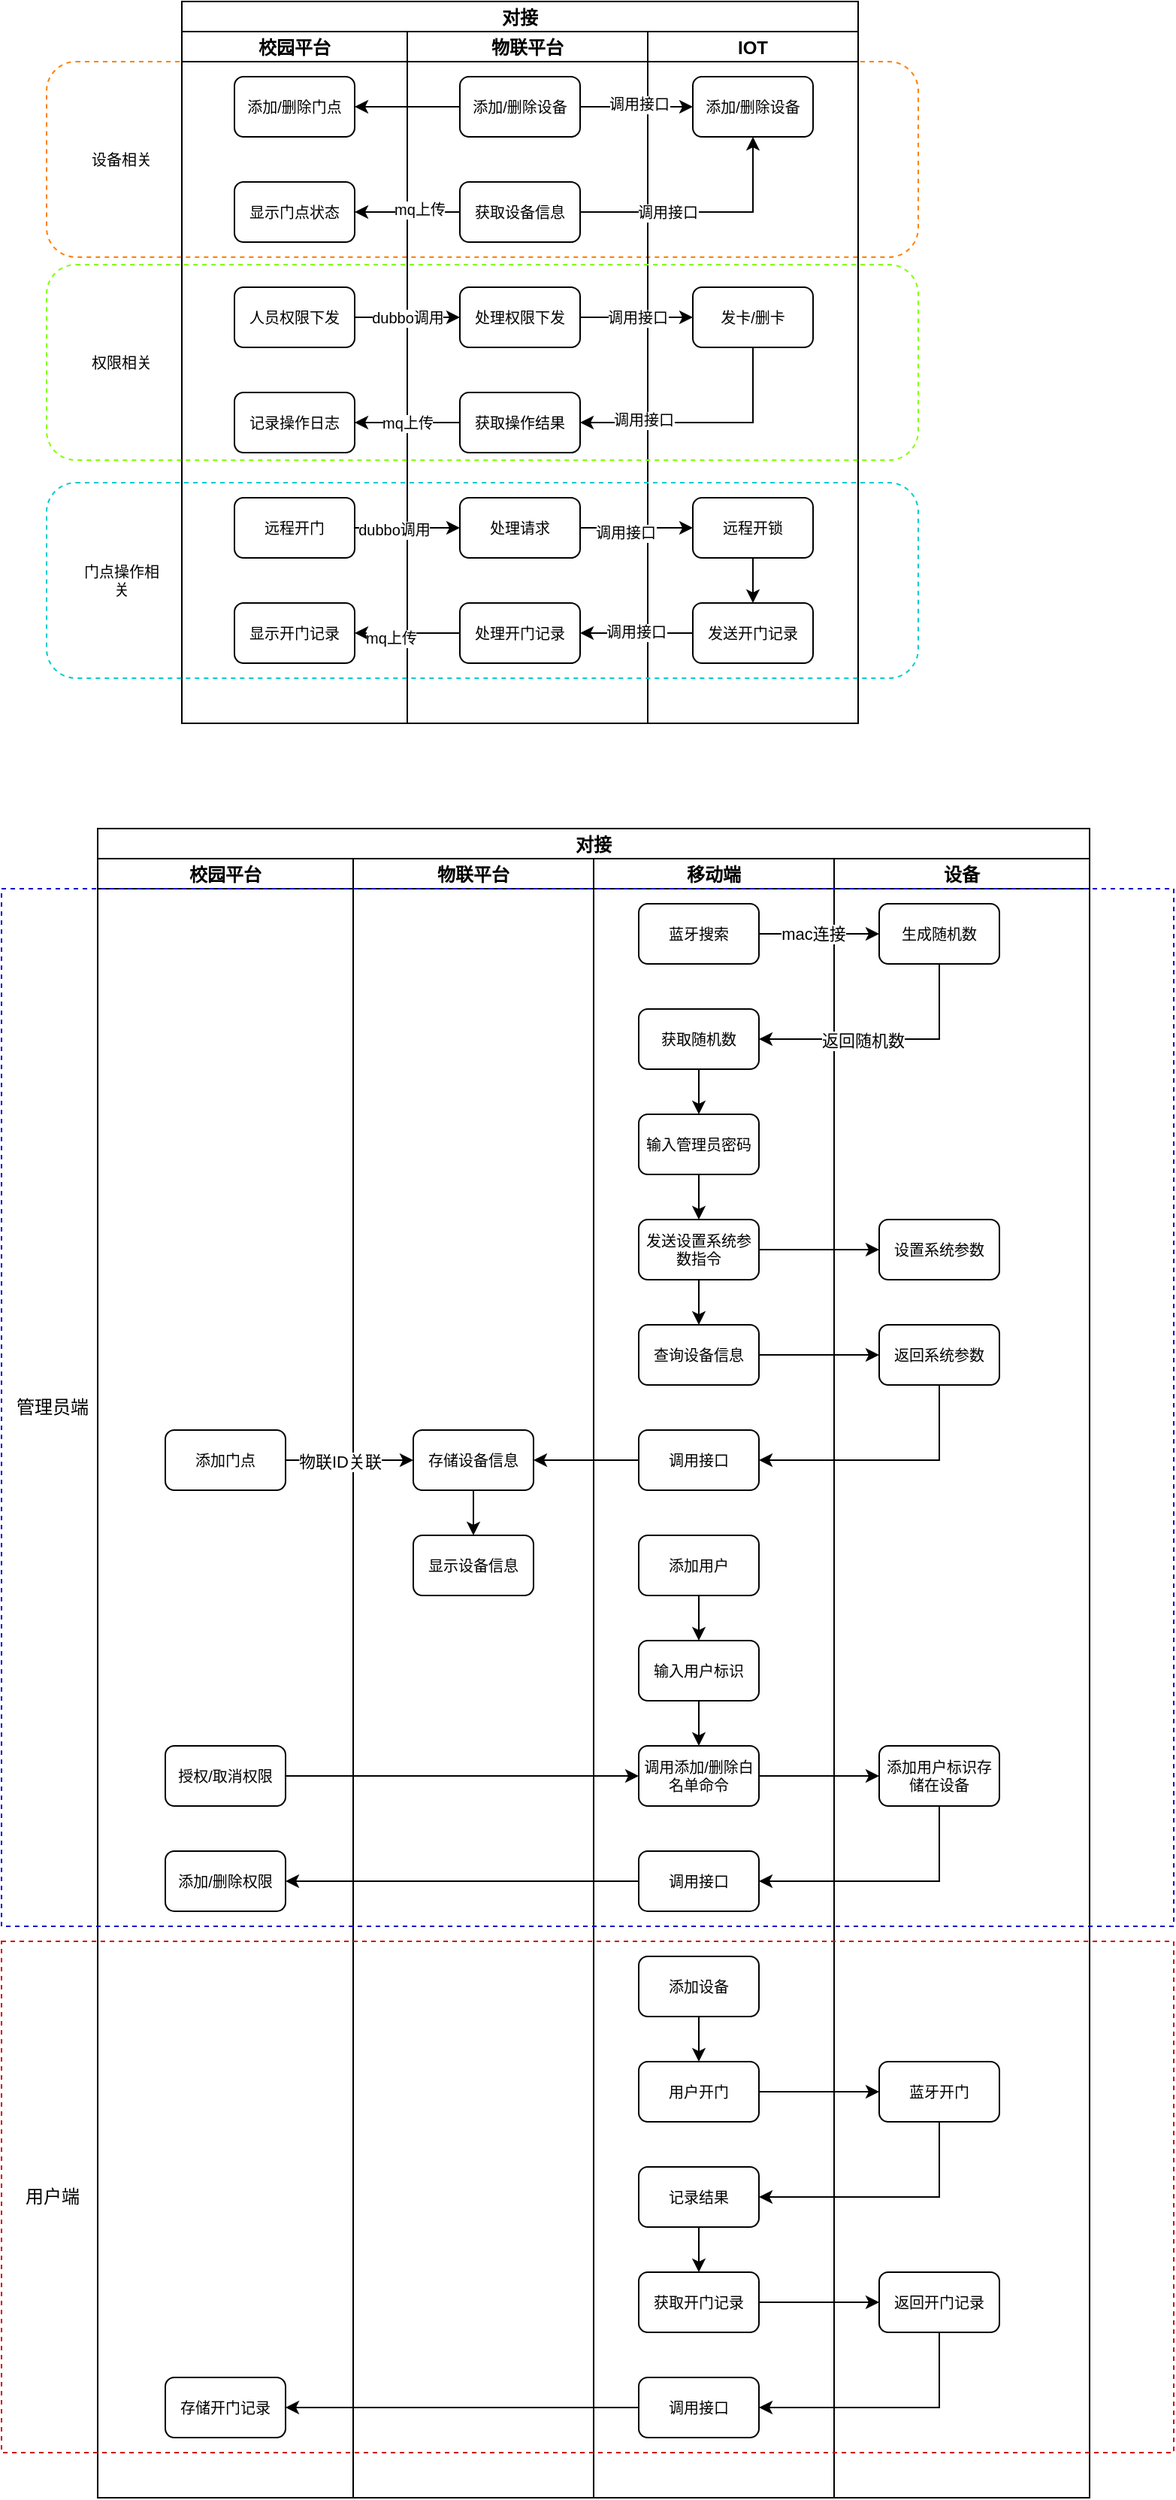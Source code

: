 <mxfile version="16.6.4" type="github">
  <diagram id="Wgt7MAFD5IZZLOoV18Yt" name="Page-1">
    <mxGraphModel dx="1234" dy="744" grid="1" gridSize="10" guides="1" tooltips="1" connect="1" arrows="1" fold="1" page="1" pageScale="1" pageWidth="827" pageHeight="1169" math="0" shadow="0">
      <root>
        <mxCell id="0" />
        <mxCell id="1" parent="0" />
        <mxCell id="qVb_nIM-iHo8m6FmIPxo-89" value="" style="rounded=1;whiteSpace=wrap;html=1;fontSize=10;fillColor=none;dashed=1;strokeColor=#FF8000;" parent="1" vertex="1">
          <mxGeometry x="50" y="60" width="580" height="130" as="geometry" />
        </mxCell>
        <mxCell id="qVb_nIM-iHo8m6FmIPxo-4" value="对接" style="swimlane;childLayout=stackLayout;resizeParent=1;resizeParentMax=0;startSize=20;" parent="1" vertex="1">
          <mxGeometry x="140" y="20" width="450" height="480" as="geometry" />
        </mxCell>
        <mxCell id="qVb_nIM-iHo8m6FmIPxo-5" value="校园平台" style="swimlane;startSize=20;" parent="qVb_nIM-iHo8m6FmIPxo-4" vertex="1">
          <mxGeometry y="20" width="150" height="460" as="geometry">
            <mxRectangle y="20" width="30" height="460" as="alternateBounds" />
          </mxGeometry>
        </mxCell>
        <mxCell id="qVb_nIM-iHo8m6FmIPxo-22" value="添加/删除门点" style="rounded=1;whiteSpace=wrap;html=1;fontSize=10;" parent="qVb_nIM-iHo8m6FmIPxo-5" vertex="1">
          <mxGeometry x="35" y="30" width="80" height="40" as="geometry" />
        </mxCell>
        <mxCell id="qVb_nIM-iHo8m6FmIPxo-24" value="显示门点状态" style="rounded=1;whiteSpace=wrap;html=1;fontSize=10;" parent="qVb_nIM-iHo8m6FmIPxo-5" vertex="1">
          <mxGeometry x="35" y="100" width="80" height="40" as="geometry" />
        </mxCell>
        <mxCell id="qVb_nIM-iHo8m6FmIPxo-30" value="人员权限下发" style="rounded=1;whiteSpace=wrap;html=1;fontSize=10;" parent="qVb_nIM-iHo8m6FmIPxo-5" vertex="1">
          <mxGeometry x="35" y="170" width="80" height="40" as="geometry" />
        </mxCell>
        <mxCell id="qVb_nIM-iHo8m6FmIPxo-42" value="记录操作日志" style="rounded=1;whiteSpace=wrap;html=1;fontSize=10;" parent="qVb_nIM-iHo8m6FmIPxo-5" vertex="1">
          <mxGeometry x="35" y="240" width="80" height="40" as="geometry" />
        </mxCell>
        <mxCell id="qVb_nIM-iHo8m6FmIPxo-44" value="远程开门" style="rounded=1;whiteSpace=wrap;html=1;fontSize=10;" parent="qVb_nIM-iHo8m6FmIPxo-5" vertex="1">
          <mxGeometry x="35" y="310" width="80" height="40" as="geometry" />
        </mxCell>
        <mxCell id="qVb_nIM-iHo8m6FmIPxo-81" value="显示开门记录" style="rounded=1;whiteSpace=wrap;html=1;fontSize=10;" parent="qVb_nIM-iHo8m6FmIPxo-5" vertex="1">
          <mxGeometry x="35" y="380" width="80" height="40" as="geometry" />
        </mxCell>
        <mxCell id="qVb_nIM-iHo8m6FmIPxo-6" value="物联平台" style="swimlane;startSize=20;" parent="qVb_nIM-iHo8m6FmIPxo-4" vertex="1">
          <mxGeometry x="150" y="20" width="160" height="460" as="geometry" />
        </mxCell>
        <mxCell id="qVb_nIM-iHo8m6FmIPxo-8" value="添加/删除设备" style="rounded=1;whiteSpace=wrap;html=1;fontSize=10;" parent="qVb_nIM-iHo8m6FmIPxo-6" vertex="1">
          <mxGeometry x="35" y="30" width="80" height="40" as="geometry" />
        </mxCell>
        <mxCell id="qVb_nIM-iHo8m6FmIPxo-16" value="获取设备信息" style="rounded=1;whiteSpace=wrap;html=1;fontSize=10;" parent="qVb_nIM-iHo8m6FmIPxo-6" vertex="1">
          <mxGeometry x="35" y="100" width="80" height="40" as="geometry" />
        </mxCell>
        <mxCell id="qVb_nIM-iHo8m6FmIPxo-32" value="处理权限下发" style="rounded=1;whiteSpace=wrap;html=1;fontSize=10;" parent="qVb_nIM-iHo8m6FmIPxo-6" vertex="1">
          <mxGeometry x="35" y="170" width="80" height="40" as="geometry" />
        </mxCell>
        <mxCell id="qVb_nIM-iHo8m6FmIPxo-39" value="获取操作结果" style="rounded=1;whiteSpace=wrap;html=1;fontSize=10;" parent="qVb_nIM-iHo8m6FmIPxo-6" vertex="1">
          <mxGeometry x="35" y="240" width="80" height="40" as="geometry" />
        </mxCell>
        <mxCell id="qVb_nIM-iHo8m6FmIPxo-72" value="处理请求" style="rounded=1;whiteSpace=wrap;html=1;fontSize=10;" parent="qVb_nIM-iHo8m6FmIPxo-6" vertex="1">
          <mxGeometry x="35" y="310" width="80" height="40" as="geometry" />
        </mxCell>
        <mxCell id="qVb_nIM-iHo8m6FmIPxo-80" value="处理开门记录" style="rounded=1;whiteSpace=wrap;html=1;fontSize=10;" parent="qVb_nIM-iHo8m6FmIPxo-6" vertex="1">
          <mxGeometry x="35" y="380" width="80" height="40" as="geometry" />
        </mxCell>
        <mxCell id="qVb_nIM-iHo8m6FmIPxo-7" value="IOT" style="swimlane;startSize=20;" parent="qVb_nIM-iHo8m6FmIPxo-4" vertex="1">
          <mxGeometry x="310" y="20" width="140" height="460" as="geometry" />
        </mxCell>
        <mxCell id="qVb_nIM-iHo8m6FmIPxo-14" value="添加/删除设备" style="rounded=1;whiteSpace=wrap;html=1;fontSize=10;" parent="qVb_nIM-iHo8m6FmIPxo-7" vertex="1">
          <mxGeometry x="30" y="30" width="80" height="40" as="geometry" />
        </mxCell>
        <mxCell id="qVb_nIM-iHo8m6FmIPxo-34" value="发卡/删卡" style="rounded=1;whiteSpace=wrap;html=1;fontSize=10;" parent="qVb_nIM-iHo8m6FmIPxo-7" vertex="1">
          <mxGeometry x="30" y="170" width="80" height="40" as="geometry" />
        </mxCell>
        <mxCell id="qVb_nIM-iHo8m6FmIPxo-82" style="edgeStyle=orthogonalEdgeStyle;rounded=0;orthogonalLoop=1;jettySize=auto;html=1;exitX=0.5;exitY=1;exitDx=0;exitDy=0;entryX=0.5;entryY=0;entryDx=0;entryDy=0;fontSize=10;" parent="qVb_nIM-iHo8m6FmIPxo-7" source="qVb_nIM-iHo8m6FmIPxo-73" target="qVb_nIM-iHo8m6FmIPxo-79" edge="1">
          <mxGeometry relative="1" as="geometry" />
        </mxCell>
        <mxCell id="qVb_nIM-iHo8m6FmIPxo-73" value="远程开锁" style="rounded=1;whiteSpace=wrap;html=1;fontSize=10;" parent="qVb_nIM-iHo8m6FmIPxo-7" vertex="1">
          <mxGeometry x="30" y="310" width="80" height="40" as="geometry" />
        </mxCell>
        <mxCell id="qVb_nIM-iHo8m6FmIPxo-79" value="发送开门记录" style="rounded=1;whiteSpace=wrap;html=1;fontSize=10;" parent="qVb_nIM-iHo8m6FmIPxo-7" vertex="1">
          <mxGeometry x="30" y="380" width="80" height="40" as="geometry" />
        </mxCell>
        <mxCell id="qVb_nIM-iHo8m6FmIPxo-15" style="edgeStyle=orthogonalEdgeStyle;rounded=0;orthogonalLoop=1;jettySize=auto;html=1;exitX=1;exitY=0.5;exitDx=0;exitDy=0;entryX=0;entryY=0.5;entryDx=0;entryDy=0;fontSize=10;" parent="qVb_nIM-iHo8m6FmIPxo-4" source="qVb_nIM-iHo8m6FmIPxo-8" target="qVb_nIM-iHo8m6FmIPxo-14" edge="1">
          <mxGeometry relative="1" as="geometry" />
        </mxCell>
        <mxCell id="qVb_nIM-iHo8m6FmIPxo-18" value="调用接口" style="edgeLabel;html=1;align=center;verticalAlign=middle;resizable=0;points=[];fontSize=10;" parent="qVb_nIM-iHo8m6FmIPxo-15" vertex="1" connectable="0">
          <mxGeometry x="0.024" y="2" relative="1" as="geometry">
            <mxPoint as="offset" />
          </mxGeometry>
        </mxCell>
        <mxCell id="qVb_nIM-iHo8m6FmIPxo-20" style="edgeStyle=orthogonalEdgeStyle;rounded=0;orthogonalLoop=1;jettySize=auto;html=1;exitX=1;exitY=0.5;exitDx=0;exitDy=0;entryX=0.5;entryY=1;entryDx=0;entryDy=0;fontSize=10;" parent="qVb_nIM-iHo8m6FmIPxo-4" source="qVb_nIM-iHo8m6FmIPxo-16" target="qVb_nIM-iHo8m6FmIPxo-14" edge="1">
          <mxGeometry relative="1" as="geometry" />
        </mxCell>
        <mxCell id="qVb_nIM-iHo8m6FmIPxo-21" value="调用接口" style="edgeLabel;html=1;align=center;verticalAlign=middle;resizable=0;points=[];fontSize=10;" parent="qVb_nIM-iHo8m6FmIPxo-20" vertex="1" connectable="0">
          <mxGeometry x="-0.301" relative="1" as="geometry">
            <mxPoint as="offset" />
          </mxGeometry>
        </mxCell>
        <mxCell id="qVb_nIM-iHo8m6FmIPxo-23" style="edgeStyle=orthogonalEdgeStyle;rounded=0;orthogonalLoop=1;jettySize=auto;html=1;exitX=1;exitY=0.5;exitDx=0;exitDy=0;entryX=0;entryY=0.5;entryDx=0;entryDy=0;fontSize=10;startArrow=classic;startFill=1;endArrow=none;endFill=0;" parent="qVb_nIM-iHo8m6FmIPxo-4" source="qVb_nIM-iHo8m6FmIPxo-22" target="qVb_nIM-iHo8m6FmIPxo-8" edge="1">
          <mxGeometry relative="1" as="geometry" />
        </mxCell>
        <mxCell id="qVb_nIM-iHo8m6FmIPxo-25" style="edgeStyle=orthogonalEdgeStyle;rounded=0;orthogonalLoop=1;jettySize=auto;html=1;exitX=0;exitY=0.5;exitDx=0;exitDy=0;entryX=1;entryY=0.5;entryDx=0;entryDy=0;fontSize=10;" parent="qVb_nIM-iHo8m6FmIPxo-4" source="qVb_nIM-iHo8m6FmIPxo-16" target="qVb_nIM-iHo8m6FmIPxo-24" edge="1">
          <mxGeometry relative="1" as="geometry" />
        </mxCell>
        <mxCell id="qVb_nIM-iHo8m6FmIPxo-26" value="mq上传" style="edgeLabel;html=1;align=center;verticalAlign=middle;resizable=0;points=[];fontSize=10;" parent="qVb_nIM-iHo8m6FmIPxo-25" vertex="1" connectable="0">
          <mxGeometry x="-0.214" y="-2" relative="1" as="geometry">
            <mxPoint as="offset" />
          </mxGeometry>
        </mxCell>
        <mxCell id="qVb_nIM-iHo8m6FmIPxo-33" value="dubbo调用" style="edgeStyle=orthogonalEdgeStyle;rounded=0;orthogonalLoop=1;jettySize=auto;html=1;exitX=1;exitY=0.5;exitDx=0;exitDy=0;entryX=0;entryY=0.5;entryDx=0;entryDy=0;fontSize=10;" parent="qVb_nIM-iHo8m6FmIPxo-4" source="qVb_nIM-iHo8m6FmIPxo-30" target="qVb_nIM-iHo8m6FmIPxo-32" edge="1">
          <mxGeometry relative="1" as="geometry" />
        </mxCell>
        <mxCell id="qVb_nIM-iHo8m6FmIPxo-35" value="调用接口" style="edgeStyle=orthogonalEdgeStyle;rounded=0;orthogonalLoop=1;jettySize=auto;html=1;exitX=1;exitY=0.5;exitDx=0;exitDy=0;entryX=0;entryY=0.5;entryDx=0;entryDy=0;fontSize=10;" parent="qVb_nIM-iHo8m6FmIPxo-4" source="qVb_nIM-iHo8m6FmIPxo-32" target="qVb_nIM-iHo8m6FmIPxo-34" edge="1">
          <mxGeometry relative="1" as="geometry" />
        </mxCell>
        <mxCell id="qVb_nIM-iHo8m6FmIPxo-40" style="edgeStyle=orthogonalEdgeStyle;rounded=0;orthogonalLoop=1;jettySize=auto;html=1;exitX=0.5;exitY=1;exitDx=0;exitDy=0;entryX=1;entryY=0.5;entryDx=0;entryDy=0;fontSize=10;" parent="qVb_nIM-iHo8m6FmIPxo-4" source="qVb_nIM-iHo8m6FmIPxo-34" target="qVb_nIM-iHo8m6FmIPxo-39" edge="1">
          <mxGeometry relative="1" as="geometry" />
        </mxCell>
        <mxCell id="qVb_nIM-iHo8m6FmIPxo-41" value="调用接口" style="edgeLabel;html=1;align=center;verticalAlign=middle;resizable=0;points=[];fontSize=10;" parent="qVb_nIM-iHo8m6FmIPxo-40" vertex="1" connectable="0">
          <mxGeometry x="0.49" y="-2" relative="1" as="geometry">
            <mxPoint as="offset" />
          </mxGeometry>
        </mxCell>
        <mxCell id="qVb_nIM-iHo8m6FmIPxo-43" value="mq上传" style="edgeStyle=orthogonalEdgeStyle;rounded=0;orthogonalLoop=1;jettySize=auto;html=1;exitX=0;exitY=0.5;exitDx=0;exitDy=0;entryX=1;entryY=0.5;entryDx=0;entryDy=0;fontSize=10;" parent="qVb_nIM-iHo8m6FmIPxo-4" source="qVb_nIM-iHo8m6FmIPxo-39" target="qVb_nIM-iHo8m6FmIPxo-42" edge="1">
          <mxGeometry relative="1" as="geometry" />
        </mxCell>
        <mxCell id="qVb_nIM-iHo8m6FmIPxo-74" style="edgeStyle=orthogonalEdgeStyle;rounded=0;orthogonalLoop=1;jettySize=auto;html=1;exitX=1;exitY=0.5;exitDx=0;exitDy=0;fontSize=10;" parent="qVb_nIM-iHo8m6FmIPxo-4" source="qVb_nIM-iHo8m6FmIPxo-44" target="qVb_nIM-iHo8m6FmIPxo-72" edge="1">
          <mxGeometry relative="1" as="geometry" />
        </mxCell>
        <mxCell id="qVb_nIM-iHo8m6FmIPxo-76" value="dubbo调用" style="edgeLabel;html=1;align=center;verticalAlign=middle;resizable=0;points=[];fontSize=10;" parent="qVb_nIM-iHo8m6FmIPxo-74" vertex="1" connectable="0">
          <mxGeometry x="-0.273" y="-1" relative="1" as="geometry">
            <mxPoint as="offset" />
          </mxGeometry>
        </mxCell>
        <mxCell id="qVb_nIM-iHo8m6FmIPxo-77" style="edgeStyle=orthogonalEdgeStyle;rounded=0;orthogonalLoop=1;jettySize=auto;html=1;exitX=1;exitY=0.5;exitDx=0;exitDy=0;entryX=0;entryY=0.5;entryDx=0;entryDy=0;fontSize=10;" parent="qVb_nIM-iHo8m6FmIPxo-4" source="qVb_nIM-iHo8m6FmIPxo-72" target="qVb_nIM-iHo8m6FmIPxo-73" edge="1">
          <mxGeometry relative="1" as="geometry" />
        </mxCell>
        <mxCell id="qVb_nIM-iHo8m6FmIPxo-78" value="调用接口" style="edgeLabel;html=1;align=center;verticalAlign=middle;resizable=0;points=[];fontSize=10;" parent="qVb_nIM-iHo8m6FmIPxo-77" vertex="1" connectable="0">
          <mxGeometry x="-0.213" y="-3" relative="1" as="geometry">
            <mxPoint as="offset" />
          </mxGeometry>
        </mxCell>
        <mxCell id="qVb_nIM-iHo8m6FmIPxo-83" style="edgeStyle=orthogonalEdgeStyle;rounded=0;orthogonalLoop=1;jettySize=auto;html=1;exitX=0;exitY=0.5;exitDx=0;exitDy=0;entryX=1;entryY=0.5;entryDx=0;entryDy=0;fontSize=10;" parent="qVb_nIM-iHo8m6FmIPxo-4" source="qVb_nIM-iHo8m6FmIPxo-79" target="qVb_nIM-iHo8m6FmIPxo-80" edge="1">
          <mxGeometry relative="1" as="geometry" />
        </mxCell>
        <mxCell id="qVb_nIM-iHo8m6FmIPxo-86" value="调用接口" style="edgeLabel;html=1;align=center;verticalAlign=middle;resizable=0;points=[];fontSize=10;" parent="qVb_nIM-iHo8m6FmIPxo-83" vertex="1" connectable="0">
          <mxGeometry x="0.015" y="-1" relative="1" as="geometry">
            <mxPoint as="offset" />
          </mxGeometry>
        </mxCell>
        <mxCell id="qVb_nIM-iHo8m6FmIPxo-87" style="edgeStyle=orthogonalEdgeStyle;rounded=0;orthogonalLoop=1;jettySize=auto;html=1;exitX=0;exitY=0.5;exitDx=0;exitDy=0;entryX=1;entryY=0.5;entryDx=0;entryDy=0;fontSize=10;" parent="qVb_nIM-iHo8m6FmIPxo-4" source="qVb_nIM-iHo8m6FmIPxo-80" target="qVb_nIM-iHo8m6FmIPxo-81" edge="1">
          <mxGeometry relative="1" as="geometry" />
        </mxCell>
        <mxCell id="qVb_nIM-iHo8m6FmIPxo-88" value="mq上传" style="edgeLabel;html=1;align=center;verticalAlign=middle;resizable=0;points=[];fontSize=10;" parent="qVb_nIM-iHo8m6FmIPxo-87" vertex="1" connectable="0">
          <mxGeometry x="0.315" y="3" relative="1" as="geometry">
            <mxPoint as="offset" />
          </mxGeometry>
        </mxCell>
        <mxCell id="qVb_nIM-iHo8m6FmIPxo-90" value="设备相关" style="text;html=1;strokeColor=none;fillColor=none;align=center;verticalAlign=middle;whiteSpace=wrap;rounded=0;dashed=1;fontSize=10;" parent="1" vertex="1">
          <mxGeometry x="70" y="110" width="60" height="30" as="geometry" />
        </mxCell>
        <mxCell id="qVb_nIM-iHo8m6FmIPxo-91" value="" style="rounded=1;whiteSpace=wrap;html=1;fontSize=10;fillColor=none;dashed=1;strokeColor=#80FF00;" parent="1" vertex="1">
          <mxGeometry x="50" y="195" width="580" height="130" as="geometry" />
        </mxCell>
        <mxCell id="qVb_nIM-iHo8m6FmIPxo-92" value="权限相关" style="text;html=1;strokeColor=none;fillColor=none;align=center;verticalAlign=middle;whiteSpace=wrap;rounded=0;dashed=1;fontSize=10;" parent="1" vertex="1">
          <mxGeometry x="70" y="245" width="60" height="30" as="geometry" />
        </mxCell>
        <mxCell id="qVb_nIM-iHo8m6FmIPxo-93" value="" style="rounded=1;whiteSpace=wrap;html=1;fontSize=10;fillColor=none;dashed=1;strokeColor=#00CCCC;" parent="1" vertex="1">
          <mxGeometry x="50" y="340" width="580" height="130" as="geometry" />
        </mxCell>
        <mxCell id="qVb_nIM-iHo8m6FmIPxo-94" value="门点操作相关" style="text;html=1;strokeColor=none;fillColor=none;align=center;verticalAlign=middle;whiteSpace=wrap;rounded=0;dashed=1;fontSize=10;" parent="1" vertex="1">
          <mxGeometry x="70" y="390" width="60" height="30" as="geometry" />
        </mxCell>
        <mxCell id="IdWLJof1UYABmOFVLlpg-1" value="对接" style="swimlane;childLayout=stackLayout;resizeParent=1;resizeParentMax=0;startSize=20;" vertex="1" parent="1">
          <mxGeometry x="84" y="570" width="660" height="1110" as="geometry" />
        </mxCell>
        <mxCell id="IdWLJof1UYABmOFVLlpg-2" value="校园平台" style="swimlane;startSize=20;" vertex="1" parent="IdWLJof1UYABmOFVLlpg-1">
          <mxGeometry y="20" width="170" height="1090" as="geometry">
            <mxRectangle y="20" width="30" height="460" as="alternateBounds" />
          </mxGeometry>
        </mxCell>
        <mxCell id="IdWLJof1UYABmOFVLlpg-72" value="添加门点" style="rounded=1;whiteSpace=wrap;html=1;fontSize=10;" vertex="1" parent="IdWLJof1UYABmOFVLlpg-2">
          <mxGeometry x="45" y="380" width="80" height="40" as="geometry" />
        </mxCell>
        <mxCell id="IdWLJof1UYABmOFVLlpg-89" value="添加/删除权限" style="rounded=1;whiteSpace=wrap;html=1;fontSize=10;" vertex="1" parent="IdWLJof1UYABmOFVLlpg-2">
          <mxGeometry x="45" y="660" width="80" height="40" as="geometry" />
        </mxCell>
        <mxCell id="IdWLJof1UYABmOFVLlpg-90" value="授权/取消权限" style="rounded=1;whiteSpace=wrap;html=1;fontSize=10;" vertex="1" parent="IdWLJof1UYABmOFVLlpg-2">
          <mxGeometry x="45" y="590" width="80" height="40" as="geometry" />
        </mxCell>
        <mxCell id="IdWLJof1UYABmOFVLlpg-124" value="存储开门记录" style="rounded=1;whiteSpace=wrap;html=1;fontSize=10;" vertex="1" parent="IdWLJof1UYABmOFVLlpg-2">
          <mxGeometry x="45" y="1010" width="80" height="40" as="geometry" />
        </mxCell>
        <mxCell id="IdWLJof1UYABmOFVLlpg-9" value="物联平台" style="swimlane;startSize=20;" vertex="1" parent="IdWLJof1UYABmOFVLlpg-1">
          <mxGeometry x="170" y="20" width="160" height="1090" as="geometry" />
        </mxCell>
        <mxCell id="IdWLJof1UYABmOFVLlpg-76" style="edgeStyle=orthogonalEdgeStyle;rounded=0;orthogonalLoop=1;jettySize=auto;html=1;exitX=0.5;exitY=1;exitDx=0;exitDy=0;entryX=0.5;entryY=0;entryDx=0;entryDy=0;startArrow=none;startFill=0;endArrow=classic;endFill=1;" edge="1" parent="IdWLJof1UYABmOFVLlpg-9" source="IdWLJof1UYABmOFVLlpg-70" target="IdWLJof1UYABmOFVLlpg-75">
          <mxGeometry relative="1" as="geometry" />
        </mxCell>
        <mxCell id="IdWLJof1UYABmOFVLlpg-70" value="存储设备信息" style="rounded=1;whiteSpace=wrap;html=1;fontSize=10;" vertex="1" parent="IdWLJof1UYABmOFVLlpg-9">
          <mxGeometry x="40" y="380" width="80" height="40" as="geometry" />
        </mxCell>
        <mxCell id="IdWLJof1UYABmOFVLlpg-75" value="显示设备信息" style="rounded=1;whiteSpace=wrap;html=1;fontSize=10;" vertex="1" parent="IdWLJof1UYABmOFVLlpg-9">
          <mxGeometry x="40" y="450" width="80" height="40" as="geometry" />
        </mxCell>
        <mxCell id="IdWLJof1UYABmOFVLlpg-16" value="移动端" style="swimlane;startSize=20;" vertex="1" parent="IdWLJof1UYABmOFVLlpg-1">
          <mxGeometry x="330" y="20" width="160" height="1090" as="geometry" />
        </mxCell>
        <mxCell id="IdWLJof1UYABmOFVLlpg-17" value="蓝牙搜索" style="rounded=1;whiteSpace=wrap;html=1;fontSize=10;" vertex="1" parent="IdWLJof1UYABmOFVLlpg-16">
          <mxGeometry x="30" y="30" width="80" height="40" as="geometry" />
        </mxCell>
        <mxCell id="IdWLJof1UYABmOFVLlpg-19" style="edgeStyle=orthogonalEdgeStyle;rounded=0;orthogonalLoop=1;jettySize=auto;html=1;exitX=0.5;exitY=1;exitDx=0;exitDy=0;entryX=0.5;entryY=0;entryDx=0;entryDy=0;fontSize=10;" edge="1" parent="IdWLJof1UYABmOFVLlpg-16" source="IdWLJof1UYABmOFVLlpg-20">
          <mxGeometry relative="1" as="geometry">
            <mxPoint x="70" y="380" as="targetPoint" />
          </mxGeometry>
        </mxCell>
        <mxCell id="IdWLJof1UYABmOFVLlpg-56" value="" style="edgeStyle=orthogonalEdgeStyle;rounded=0;orthogonalLoop=1;jettySize=auto;html=1;exitX=0.5;exitY=1;exitDx=0;exitDy=0;entryX=0.5;entryY=0;entryDx=0;entryDy=0;startArrow=none;startFill=0;endArrow=classic;endFill=1;" edge="1" parent="IdWLJof1UYABmOFVLlpg-16" source="IdWLJof1UYABmOFVLlpg-50" target="IdWLJof1UYABmOFVLlpg-54">
          <mxGeometry relative="1" as="geometry" />
        </mxCell>
        <mxCell id="IdWLJof1UYABmOFVLlpg-50" value="获取随机数" style="rounded=1;whiteSpace=wrap;html=1;fontSize=10;" vertex="1" parent="IdWLJof1UYABmOFVLlpg-16">
          <mxGeometry x="30" y="100" width="80" height="40" as="geometry" />
        </mxCell>
        <mxCell id="IdWLJof1UYABmOFVLlpg-61" style="edgeStyle=orthogonalEdgeStyle;rounded=0;orthogonalLoop=1;jettySize=auto;html=1;exitX=0.5;exitY=1;exitDx=0;exitDy=0;entryX=0.5;entryY=0;entryDx=0;entryDy=0;startArrow=none;startFill=0;endArrow=classic;endFill=1;" edge="1" parent="IdWLJof1UYABmOFVLlpg-16" source="IdWLJof1UYABmOFVLlpg-54" target="IdWLJof1UYABmOFVLlpg-60">
          <mxGeometry relative="1" as="geometry" />
        </mxCell>
        <mxCell id="IdWLJof1UYABmOFVLlpg-54" value="输入管理员密码" style="rounded=1;whiteSpace=wrap;html=1;fontSize=10;" vertex="1" parent="IdWLJof1UYABmOFVLlpg-16">
          <mxGeometry x="30" y="170" width="80" height="40" as="geometry" />
        </mxCell>
        <mxCell id="IdWLJof1UYABmOFVLlpg-65" style="edgeStyle=orthogonalEdgeStyle;rounded=0;orthogonalLoop=1;jettySize=auto;html=1;exitX=0.5;exitY=1;exitDx=0;exitDy=0;entryX=0.5;entryY=0;entryDx=0;entryDy=0;startArrow=none;startFill=0;endArrow=classic;endFill=1;" edge="1" parent="IdWLJof1UYABmOFVLlpg-16" source="IdWLJof1UYABmOFVLlpg-60" target="IdWLJof1UYABmOFVLlpg-64">
          <mxGeometry relative="1" as="geometry" />
        </mxCell>
        <mxCell id="IdWLJof1UYABmOFVLlpg-60" value="发送设置系统参数指令" style="rounded=1;whiteSpace=wrap;html=1;fontSize=10;" vertex="1" parent="IdWLJof1UYABmOFVLlpg-16">
          <mxGeometry x="30" y="240" width="80" height="40" as="geometry" />
        </mxCell>
        <mxCell id="IdWLJof1UYABmOFVLlpg-64" value="查询设备信息" style="rounded=1;whiteSpace=wrap;html=1;fontSize=10;" vertex="1" parent="IdWLJof1UYABmOFVLlpg-16">
          <mxGeometry x="30" y="310" width="80" height="40" as="geometry" />
        </mxCell>
        <mxCell id="IdWLJof1UYABmOFVLlpg-68" value="调用接口" style="rounded=1;whiteSpace=wrap;html=1;fontSize=10;" vertex="1" parent="IdWLJof1UYABmOFVLlpg-16">
          <mxGeometry x="30" y="380" width="80" height="40" as="geometry" />
        </mxCell>
        <mxCell id="IdWLJof1UYABmOFVLlpg-80" style="edgeStyle=orthogonalEdgeStyle;rounded=0;orthogonalLoop=1;jettySize=auto;html=1;exitX=0.5;exitY=1;exitDx=0;exitDy=0;entryX=0.5;entryY=0;entryDx=0;entryDy=0;startArrow=none;startFill=0;endArrow=classic;endFill=1;" edge="1" parent="IdWLJof1UYABmOFVLlpg-16" source="IdWLJof1UYABmOFVLlpg-77" target="IdWLJof1UYABmOFVLlpg-79">
          <mxGeometry relative="1" as="geometry" />
        </mxCell>
        <mxCell id="IdWLJof1UYABmOFVLlpg-77" value="添加用户" style="rounded=1;whiteSpace=wrap;html=1;fontSize=10;" vertex="1" parent="IdWLJof1UYABmOFVLlpg-16">
          <mxGeometry x="30" y="450" width="80" height="40" as="geometry" />
        </mxCell>
        <mxCell id="IdWLJof1UYABmOFVLlpg-82" style="edgeStyle=orthogonalEdgeStyle;rounded=0;orthogonalLoop=1;jettySize=auto;html=1;exitX=0.5;exitY=1;exitDx=0;exitDy=0;entryX=0.5;entryY=0;entryDx=0;entryDy=0;startArrow=none;startFill=0;endArrow=classic;endFill=1;" edge="1" parent="IdWLJof1UYABmOFVLlpg-16" source="IdWLJof1UYABmOFVLlpg-79" target="IdWLJof1UYABmOFVLlpg-81">
          <mxGeometry relative="1" as="geometry" />
        </mxCell>
        <mxCell id="IdWLJof1UYABmOFVLlpg-79" value="输入用户标识" style="rounded=1;whiteSpace=wrap;html=1;fontSize=10;" vertex="1" parent="IdWLJof1UYABmOFVLlpg-16">
          <mxGeometry x="30" y="520" width="80" height="40" as="geometry" />
        </mxCell>
        <mxCell id="IdWLJof1UYABmOFVLlpg-81" value="调用添加/删除白名单命令" style="rounded=1;whiteSpace=wrap;html=1;fontSize=10;" vertex="1" parent="IdWLJof1UYABmOFVLlpg-16">
          <mxGeometry x="30" y="590" width="80" height="40" as="geometry" />
        </mxCell>
        <mxCell id="IdWLJof1UYABmOFVLlpg-86" value="调用接口" style="rounded=1;whiteSpace=wrap;html=1;fontSize=10;" vertex="1" parent="IdWLJof1UYABmOFVLlpg-16">
          <mxGeometry x="30" y="660" width="80" height="40" as="geometry" />
        </mxCell>
        <mxCell id="IdWLJof1UYABmOFVLlpg-113" style="edgeStyle=orthogonalEdgeStyle;rounded=0;orthogonalLoop=1;jettySize=auto;html=1;exitX=0.5;exitY=1;exitDx=0;exitDy=0;entryX=0.5;entryY=0;entryDx=0;entryDy=0;startArrow=none;startFill=0;endArrow=classic;endFill=1;" edge="1" parent="IdWLJof1UYABmOFVLlpg-16" source="IdWLJof1UYABmOFVLlpg-109" target="IdWLJof1UYABmOFVLlpg-110">
          <mxGeometry relative="1" as="geometry" />
        </mxCell>
        <mxCell id="IdWLJof1UYABmOFVLlpg-109" value="添加设备" style="rounded=1;whiteSpace=wrap;html=1;fontSize=10;" vertex="1" parent="IdWLJof1UYABmOFVLlpg-16">
          <mxGeometry x="30" y="730" width="80" height="40" as="geometry" />
        </mxCell>
        <mxCell id="IdWLJof1UYABmOFVLlpg-110" value="用户开门" style="rounded=1;whiteSpace=wrap;html=1;fontSize=10;" vertex="1" parent="IdWLJof1UYABmOFVLlpg-16">
          <mxGeometry x="30" y="800" width="80" height="40" as="geometry" />
        </mxCell>
        <mxCell id="IdWLJof1UYABmOFVLlpg-116" value="获取开门记录" style="rounded=1;whiteSpace=wrap;html=1;fontSize=10;" vertex="1" parent="IdWLJof1UYABmOFVLlpg-16">
          <mxGeometry x="30" y="940" width="80" height="40" as="geometry" />
        </mxCell>
        <mxCell id="IdWLJof1UYABmOFVLlpg-120" style="edgeStyle=orthogonalEdgeStyle;rounded=0;orthogonalLoop=1;jettySize=auto;html=1;exitX=0.5;exitY=1;exitDx=0;exitDy=0;entryX=0.5;entryY=0;entryDx=0;entryDy=0;startArrow=none;startFill=0;endArrow=classic;endFill=1;" edge="1" parent="IdWLJof1UYABmOFVLlpg-16" source="IdWLJof1UYABmOFVLlpg-115" target="IdWLJof1UYABmOFVLlpg-116">
          <mxGeometry relative="1" as="geometry" />
        </mxCell>
        <mxCell id="IdWLJof1UYABmOFVLlpg-115" value="记录结果" style="rounded=1;whiteSpace=wrap;html=1;fontSize=10;" vertex="1" parent="IdWLJof1UYABmOFVLlpg-16">
          <mxGeometry x="30" y="870" width="80" height="40" as="geometry" />
        </mxCell>
        <mxCell id="IdWLJof1UYABmOFVLlpg-121" value="调用接口" style="rounded=1;whiteSpace=wrap;html=1;fontSize=10;" vertex="1" parent="IdWLJof1UYABmOFVLlpg-16">
          <mxGeometry x="30" y="1010" width="80" height="40" as="geometry" />
        </mxCell>
        <mxCell id="IdWLJof1UYABmOFVLlpg-45" value="设备" style="swimlane;startSize=20;" vertex="1" parent="IdWLJof1UYABmOFVLlpg-1">
          <mxGeometry x="490" y="20" width="170" height="1090" as="geometry" />
        </mxCell>
        <mxCell id="IdWLJof1UYABmOFVLlpg-46" value="生成随机数" style="rounded=1;whiteSpace=wrap;html=1;fontSize=10;" vertex="1" parent="IdWLJof1UYABmOFVLlpg-45">
          <mxGeometry x="30" y="30" width="80" height="40" as="geometry" />
        </mxCell>
        <mxCell id="IdWLJof1UYABmOFVLlpg-47" style="edgeStyle=orthogonalEdgeStyle;rounded=0;orthogonalLoop=1;jettySize=auto;html=1;exitX=0.5;exitY=1;exitDx=0;exitDy=0;entryX=0.5;entryY=0;entryDx=0;entryDy=0;fontSize=10;" edge="1" parent="IdWLJof1UYABmOFVLlpg-45">
          <mxGeometry relative="1" as="geometry">
            <mxPoint x="70" y="380" as="targetPoint" />
          </mxGeometry>
        </mxCell>
        <mxCell id="IdWLJof1UYABmOFVLlpg-58" value="设置系统参数" style="rounded=1;whiteSpace=wrap;html=1;fontSize=10;" vertex="1" parent="IdWLJof1UYABmOFVLlpg-45">
          <mxGeometry x="30" y="240" width="80" height="40" as="geometry" />
        </mxCell>
        <mxCell id="IdWLJof1UYABmOFVLlpg-66" value="返回系统参数" style="rounded=1;whiteSpace=wrap;html=1;fontSize=10;" vertex="1" parent="IdWLJof1UYABmOFVLlpg-45">
          <mxGeometry x="30" y="310" width="80" height="40" as="geometry" />
        </mxCell>
        <mxCell id="IdWLJof1UYABmOFVLlpg-84" value="添加用户标识存储在设备" style="rounded=1;whiteSpace=wrap;html=1;fontSize=10;" vertex="1" parent="IdWLJof1UYABmOFVLlpg-45">
          <mxGeometry x="30" y="590" width="80" height="40" as="geometry" />
        </mxCell>
        <mxCell id="IdWLJof1UYABmOFVLlpg-111" value="蓝牙开门" style="rounded=1;whiteSpace=wrap;html=1;fontSize=10;" vertex="1" parent="IdWLJof1UYABmOFVLlpg-45">
          <mxGeometry x="30" y="800" width="80" height="40" as="geometry" />
        </mxCell>
        <mxCell id="IdWLJof1UYABmOFVLlpg-117" value="返回开门记录" style="rounded=1;whiteSpace=wrap;html=1;fontSize=10;" vertex="1" parent="IdWLJof1UYABmOFVLlpg-45">
          <mxGeometry x="30" y="940" width="80" height="40" as="geometry" />
        </mxCell>
        <mxCell id="IdWLJof1UYABmOFVLlpg-49" style="edgeStyle=orthogonalEdgeStyle;rounded=0;orthogonalLoop=1;jettySize=auto;html=1;exitX=1;exitY=0.5;exitDx=0;exitDy=0;startArrow=none;startFill=0;endArrow=classic;endFill=1;" edge="1" parent="IdWLJof1UYABmOFVLlpg-1" source="IdWLJof1UYABmOFVLlpg-17" target="IdWLJof1UYABmOFVLlpg-46">
          <mxGeometry relative="1" as="geometry" />
        </mxCell>
        <mxCell id="IdWLJof1UYABmOFVLlpg-52" value="mac连接" style="edgeLabel;html=1;align=center;verticalAlign=middle;resizable=0;points=[];" vertex="1" connectable="0" parent="IdWLJof1UYABmOFVLlpg-49">
          <mxGeometry x="-0.433" relative="1" as="geometry">
            <mxPoint x="13" as="offset" />
          </mxGeometry>
        </mxCell>
        <mxCell id="IdWLJof1UYABmOFVLlpg-51" style="edgeStyle=orthogonalEdgeStyle;rounded=0;orthogonalLoop=1;jettySize=auto;html=1;exitX=0.5;exitY=1;exitDx=0;exitDy=0;entryX=1;entryY=0.5;entryDx=0;entryDy=0;startArrow=none;startFill=0;endArrow=classic;endFill=1;" edge="1" parent="IdWLJof1UYABmOFVLlpg-1" source="IdWLJof1UYABmOFVLlpg-46" target="IdWLJof1UYABmOFVLlpg-50">
          <mxGeometry relative="1" as="geometry" />
        </mxCell>
        <mxCell id="IdWLJof1UYABmOFVLlpg-53" value="返回随机数" style="edgeLabel;html=1;align=center;verticalAlign=middle;resizable=0;points=[];" vertex="1" connectable="0" parent="IdWLJof1UYABmOFVLlpg-51">
          <mxGeometry x="0.187" y="1" relative="1" as="geometry">
            <mxPoint as="offset" />
          </mxGeometry>
        </mxCell>
        <mxCell id="IdWLJof1UYABmOFVLlpg-62" style="edgeStyle=orthogonalEdgeStyle;rounded=0;orthogonalLoop=1;jettySize=auto;html=1;exitX=1;exitY=0.5;exitDx=0;exitDy=0;entryX=0;entryY=0.5;entryDx=0;entryDy=0;startArrow=none;startFill=0;endArrow=classic;endFill=1;" edge="1" parent="IdWLJof1UYABmOFVLlpg-1" source="IdWLJof1UYABmOFVLlpg-60" target="IdWLJof1UYABmOFVLlpg-58">
          <mxGeometry relative="1" as="geometry" />
        </mxCell>
        <mxCell id="IdWLJof1UYABmOFVLlpg-67" style="edgeStyle=orthogonalEdgeStyle;rounded=0;orthogonalLoop=1;jettySize=auto;html=1;exitX=1;exitY=0.5;exitDx=0;exitDy=0;entryX=0;entryY=0.5;entryDx=0;entryDy=0;startArrow=none;startFill=0;endArrow=classic;endFill=1;" edge="1" parent="IdWLJof1UYABmOFVLlpg-1" source="IdWLJof1UYABmOFVLlpg-64" target="IdWLJof1UYABmOFVLlpg-66">
          <mxGeometry relative="1" as="geometry" />
        </mxCell>
        <mxCell id="IdWLJof1UYABmOFVLlpg-69" style="edgeStyle=orthogonalEdgeStyle;rounded=0;orthogonalLoop=1;jettySize=auto;html=1;exitX=0.5;exitY=1;exitDx=0;exitDy=0;entryX=1;entryY=0.5;entryDx=0;entryDy=0;startArrow=none;startFill=0;endArrow=classic;endFill=1;" edge="1" parent="IdWLJof1UYABmOFVLlpg-1" source="IdWLJof1UYABmOFVLlpg-66" target="IdWLJof1UYABmOFVLlpg-68">
          <mxGeometry relative="1" as="geometry" />
        </mxCell>
        <mxCell id="IdWLJof1UYABmOFVLlpg-71" style="edgeStyle=orthogonalEdgeStyle;rounded=0;orthogonalLoop=1;jettySize=auto;html=1;exitX=0;exitY=0.5;exitDx=0;exitDy=0;entryX=1;entryY=0.5;entryDx=0;entryDy=0;startArrow=none;startFill=0;endArrow=classic;endFill=1;" edge="1" parent="IdWLJof1UYABmOFVLlpg-1" source="IdWLJof1UYABmOFVLlpg-68" target="IdWLJof1UYABmOFVLlpg-70">
          <mxGeometry relative="1" as="geometry" />
        </mxCell>
        <mxCell id="IdWLJof1UYABmOFVLlpg-73" style="edgeStyle=orthogonalEdgeStyle;rounded=0;orthogonalLoop=1;jettySize=auto;html=1;exitX=1;exitY=0.5;exitDx=0;exitDy=0;entryX=0;entryY=0.5;entryDx=0;entryDy=0;startArrow=none;startFill=0;endArrow=classic;endFill=1;" edge="1" parent="IdWLJof1UYABmOFVLlpg-1" source="IdWLJof1UYABmOFVLlpg-72" target="IdWLJof1UYABmOFVLlpg-70">
          <mxGeometry relative="1" as="geometry" />
        </mxCell>
        <mxCell id="IdWLJof1UYABmOFVLlpg-74" value="物联ID关联" style="edgeLabel;html=1;align=center;verticalAlign=middle;resizable=0;points=[];" vertex="1" connectable="0" parent="IdWLJof1UYABmOFVLlpg-73">
          <mxGeometry x="-0.153" relative="1" as="geometry">
            <mxPoint y="1" as="offset" />
          </mxGeometry>
        </mxCell>
        <mxCell id="IdWLJof1UYABmOFVLlpg-85" style="edgeStyle=orthogonalEdgeStyle;rounded=0;orthogonalLoop=1;jettySize=auto;html=1;exitX=1;exitY=0.5;exitDx=0;exitDy=0;entryX=0;entryY=0.5;entryDx=0;entryDy=0;startArrow=none;startFill=0;endArrow=classic;endFill=1;" edge="1" parent="IdWLJof1UYABmOFVLlpg-1" source="IdWLJof1UYABmOFVLlpg-81" target="IdWLJof1UYABmOFVLlpg-84">
          <mxGeometry relative="1" as="geometry" />
        </mxCell>
        <mxCell id="IdWLJof1UYABmOFVLlpg-87" style="edgeStyle=orthogonalEdgeStyle;rounded=0;orthogonalLoop=1;jettySize=auto;html=1;exitX=0.5;exitY=1;exitDx=0;exitDy=0;entryX=1;entryY=0.5;entryDx=0;entryDy=0;startArrow=none;startFill=0;endArrow=classic;endFill=1;" edge="1" parent="IdWLJof1UYABmOFVLlpg-1" source="IdWLJof1UYABmOFVLlpg-84" target="IdWLJof1UYABmOFVLlpg-86">
          <mxGeometry relative="1" as="geometry" />
        </mxCell>
        <mxCell id="IdWLJof1UYABmOFVLlpg-88" style="edgeStyle=orthogonalEdgeStyle;rounded=0;orthogonalLoop=1;jettySize=auto;html=1;exitX=0;exitY=0.5;exitDx=0;exitDy=0;startArrow=none;startFill=0;endArrow=classic;endFill=1;entryX=1;entryY=0.5;entryDx=0;entryDy=0;" edge="1" parent="IdWLJof1UYABmOFVLlpg-1" source="IdWLJof1UYABmOFVLlpg-86" target="IdWLJof1UYABmOFVLlpg-89">
          <mxGeometry relative="1" as="geometry">
            <mxPoint x="136" y="700" as="targetPoint" />
          </mxGeometry>
        </mxCell>
        <mxCell id="IdWLJof1UYABmOFVLlpg-91" style="edgeStyle=orthogonalEdgeStyle;rounded=0;orthogonalLoop=1;jettySize=auto;html=1;exitX=1;exitY=0.5;exitDx=0;exitDy=0;entryX=0;entryY=0.5;entryDx=0;entryDy=0;startArrow=none;startFill=0;endArrow=classic;endFill=1;" edge="1" parent="IdWLJof1UYABmOFVLlpg-1" source="IdWLJof1UYABmOFVLlpg-90" target="IdWLJof1UYABmOFVLlpg-81">
          <mxGeometry relative="1" as="geometry" />
        </mxCell>
        <mxCell id="IdWLJof1UYABmOFVLlpg-114" style="edgeStyle=orthogonalEdgeStyle;rounded=0;orthogonalLoop=1;jettySize=auto;html=1;exitX=1;exitY=0.5;exitDx=0;exitDy=0;entryX=0;entryY=0.5;entryDx=0;entryDy=0;startArrow=none;startFill=0;endArrow=classic;endFill=1;" edge="1" parent="IdWLJof1UYABmOFVLlpg-1" source="IdWLJof1UYABmOFVLlpg-110" target="IdWLJof1UYABmOFVLlpg-111">
          <mxGeometry relative="1" as="geometry" />
        </mxCell>
        <mxCell id="IdWLJof1UYABmOFVLlpg-118" style="edgeStyle=orthogonalEdgeStyle;rounded=0;orthogonalLoop=1;jettySize=auto;html=1;exitX=0.5;exitY=1;exitDx=0;exitDy=0;entryX=1;entryY=0.5;entryDx=0;entryDy=0;startArrow=none;startFill=0;endArrow=classic;endFill=1;" edge="1" parent="IdWLJof1UYABmOFVLlpg-1" source="IdWLJof1UYABmOFVLlpg-111" target="IdWLJof1UYABmOFVLlpg-115">
          <mxGeometry relative="1" as="geometry" />
        </mxCell>
        <mxCell id="IdWLJof1UYABmOFVLlpg-119" style="edgeStyle=orthogonalEdgeStyle;rounded=0;orthogonalLoop=1;jettySize=auto;html=1;exitX=1;exitY=0.5;exitDx=0;exitDy=0;entryX=0;entryY=0.5;entryDx=0;entryDy=0;startArrow=none;startFill=0;endArrow=classic;endFill=1;" edge="1" parent="IdWLJof1UYABmOFVLlpg-1" source="IdWLJof1UYABmOFVLlpg-116" target="IdWLJof1UYABmOFVLlpg-117">
          <mxGeometry relative="1" as="geometry" />
        </mxCell>
        <mxCell id="IdWLJof1UYABmOFVLlpg-122" style="edgeStyle=orthogonalEdgeStyle;rounded=0;orthogonalLoop=1;jettySize=auto;html=1;exitX=0.5;exitY=1;exitDx=0;exitDy=0;entryX=1;entryY=0.5;entryDx=0;entryDy=0;startArrow=none;startFill=0;endArrow=classic;endFill=1;" edge="1" parent="IdWLJof1UYABmOFVLlpg-1" source="IdWLJof1UYABmOFVLlpg-117" target="IdWLJof1UYABmOFVLlpg-121">
          <mxGeometry relative="1" as="geometry" />
        </mxCell>
        <mxCell id="IdWLJof1UYABmOFVLlpg-125" style="edgeStyle=orthogonalEdgeStyle;rounded=0;orthogonalLoop=1;jettySize=auto;html=1;exitX=0;exitY=0.5;exitDx=0;exitDy=0;entryX=1;entryY=0.5;entryDx=0;entryDy=0;startArrow=none;startFill=0;endArrow=classic;endFill=1;" edge="1" parent="IdWLJof1UYABmOFVLlpg-1" source="IdWLJof1UYABmOFVLlpg-121" target="IdWLJof1UYABmOFVLlpg-124">
          <mxGeometry relative="1" as="geometry" />
        </mxCell>
        <mxCell id="IdWLJof1UYABmOFVLlpg-127" value="" style="rounded=0;whiteSpace=wrap;html=1;fillColor=none;strokeColor=#0000CC;dashed=1;" vertex="1" parent="1">
          <mxGeometry x="20" y="610" width="780" height="690" as="geometry" />
        </mxCell>
        <mxCell id="IdWLJof1UYABmOFVLlpg-128" value="管理员端" style="text;html=1;strokeColor=none;fillColor=none;align=center;verticalAlign=middle;whiteSpace=wrap;rounded=0;" vertex="1" parent="1">
          <mxGeometry x="24" y="940" width="60" height="30" as="geometry" />
        </mxCell>
        <mxCell id="IdWLJof1UYABmOFVLlpg-129" value="" style="rounded=0;whiteSpace=wrap;html=1;dashed=1;strokeColor=#CC0000;fillColor=none;" vertex="1" parent="1">
          <mxGeometry x="20" y="1310" width="780" height="340" as="geometry" />
        </mxCell>
        <mxCell id="IdWLJof1UYABmOFVLlpg-130" value="用户端" style="text;html=1;strokeColor=none;fillColor=none;align=center;verticalAlign=middle;whiteSpace=wrap;rounded=0;" vertex="1" parent="1">
          <mxGeometry x="24" y="1465" width="60" height="30" as="geometry" />
        </mxCell>
      </root>
    </mxGraphModel>
  </diagram>
</mxfile>

